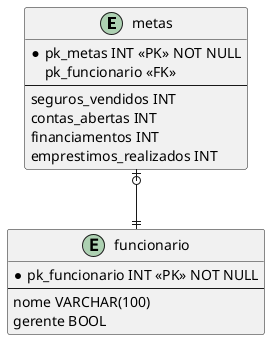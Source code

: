 @startuml Instituição Financeira

entity metas{
    *pk_metas INT <<PK>> NOT NULL
    pk_funcionario <<FK>>
    --
    seguros_vendidos INT
    contas_abertas INT
    financiamentos INT
    emprestimos_realizados INT
}

entity funcionario{
    *pk_funcionario INT <<PK>> NOT NULL
    --
    nome VARCHAR(100)
    gerente BOOL
}

metas |o--|| funcionario

@enduml